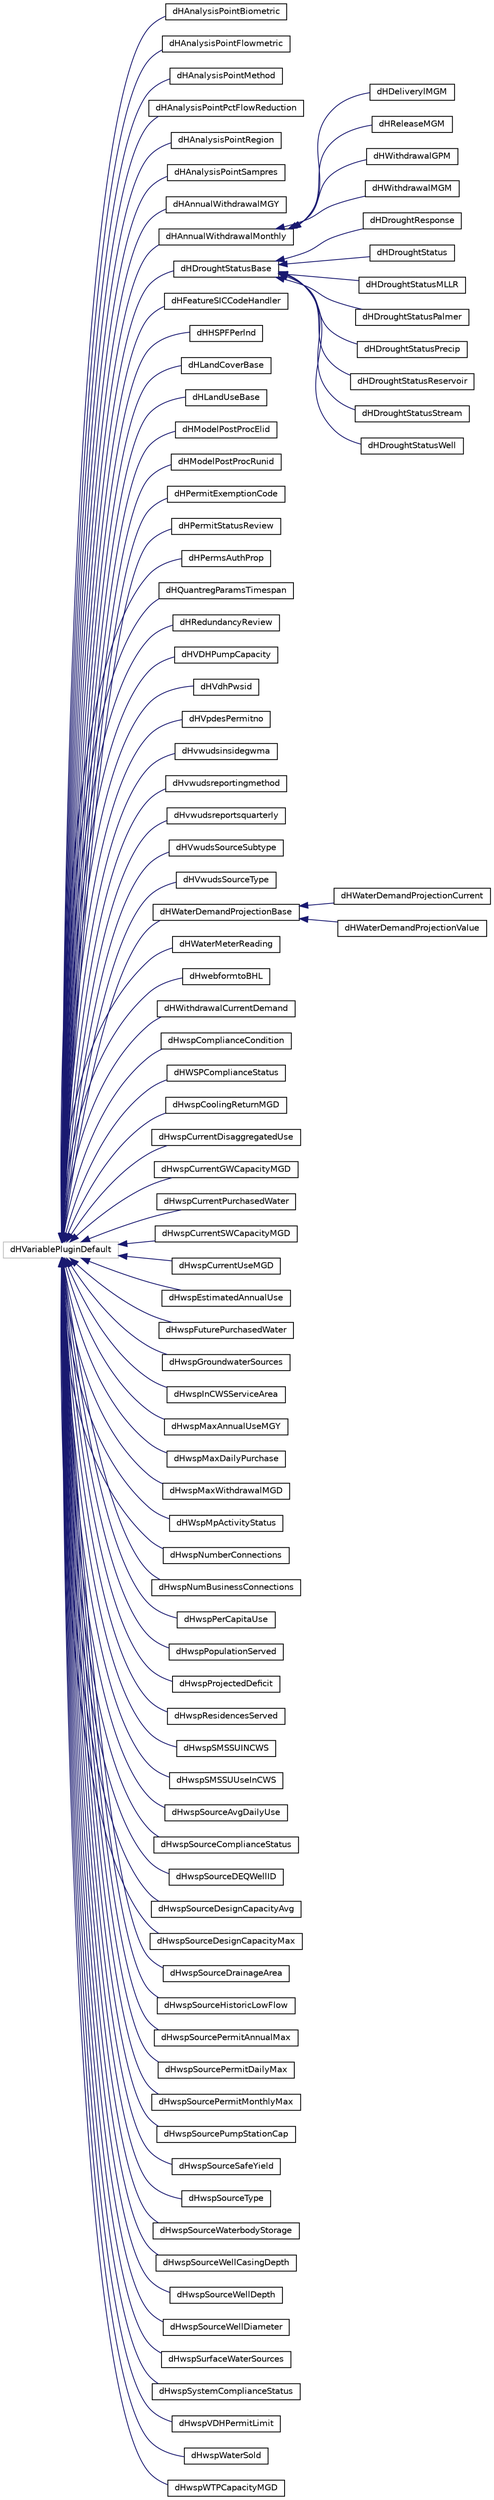 digraph "Graphical Class Hierarchy"
{
 // LATEX_PDF_SIZE
  edge [fontname="Helvetica",fontsize="10",labelfontname="Helvetica",labelfontsize="10"];
  node [fontname="Helvetica",fontsize="10",shape=record];
  rankdir="LR";
  Node14 [label="dHVariablePluginDefault",height=0.2,width=0.4,color="grey75", fillcolor="white", style="filled",tooltip=" "];
  Node14 -> Node0 [dir="back",color="midnightblue",fontsize="10",style="solid",fontname="Helvetica"];
  Node0 [label="dHAnalysisPointBiometric",height=0.2,width=0.4,color="black", fillcolor="white", style="filled",URL="$classdHAnalysisPointBiometric.html",tooltip=" "];
  Node14 -> Node16 [dir="back",color="midnightblue",fontsize="10",style="solid",fontname="Helvetica"];
  Node16 [label="dHAnalysisPointFlowmetric",height=0.2,width=0.4,color="black", fillcolor="white", style="filled",URL="$classdHAnalysisPointFlowmetric.html",tooltip=" "];
  Node14 -> Node17 [dir="back",color="midnightblue",fontsize="10",style="solid",fontname="Helvetica"];
  Node17 [label="dHAnalysisPointMethod",height=0.2,width=0.4,color="black", fillcolor="white", style="filled",URL="$classdHAnalysisPointMethod.html",tooltip=" "];
  Node14 -> Node18 [dir="back",color="midnightblue",fontsize="10",style="solid",fontname="Helvetica"];
  Node18 [label="dHAnalysisPointPctFlowReduction",height=0.2,width=0.4,color="black", fillcolor="white", style="filled",URL="$classdHAnalysisPointPctFlowReduction.html",tooltip=" "];
  Node14 -> Node19 [dir="back",color="midnightblue",fontsize="10",style="solid",fontname="Helvetica"];
  Node19 [label="dHAnalysisPointRegion",height=0.2,width=0.4,color="black", fillcolor="white", style="filled",URL="$classdHAnalysisPointRegion.html",tooltip=" "];
  Node14 -> Node20 [dir="back",color="midnightblue",fontsize="10",style="solid",fontname="Helvetica"];
  Node20 [label="dHAnalysisPointSampres",height=0.2,width=0.4,color="black", fillcolor="white", style="filled",URL="$classdHAnalysisPointSampres.html",tooltip=" "];
  Node14 -> Node21 [dir="back",color="midnightblue",fontsize="10",style="solid",fontname="Helvetica"];
  Node21 [label="dHAnnualWithdrawalMGY",height=0.2,width=0.4,color="black", fillcolor="white", style="filled",URL="$classdHAnnualWithdrawalMGY.html",tooltip=" "];
  Node14 -> Node22 [dir="back",color="midnightblue",fontsize="10",style="solid",fontname="Helvetica"];
  Node22 [label="dHAnnualWithdrawalMonthly",height=0.2,width=0.4,color="black", fillcolor="white", style="filled",URL="$classdHAnnualWithdrawalMonthly.html",tooltip=" "];
  Node22 -> Node23 [dir="back",color="midnightblue",fontsize="10",style="solid",fontname="Helvetica"];
  Node23 [label="dHDeliverylMGM",height=0.2,width=0.4,color="black", fillcolor="white", style="filled",URL="$classdHDeliverylMGM.html",tooltip=" "];
  Node22 -> Node24 [dir="back",color="midnightblue",fontsize="10",style="solid",fontname="Helvetica"];
  Node24 [label="dHReleaseMGM",height=0.2,width=0.4,color="black", fillcolor="white", style="filled",URL="$classdHReleaseMGM.html",tooltip=" "];
  Node22 -> Node25 [dir="back",color="midnightblue",fontsize="10",style="solid",fontname="Helvetica"];
  Node25 [label="dHWithdrawalGPM",height=0.2,width=0.4,color="black", fillcolor="white", style="filled",URL="$classdHWithdrawalGPM.html",tooltip=" "];
  Node22 -> Node26 [dir="back",color="midnightblue",fontsize="10",style="solid",fontname="Helvetica"];
  Node26 [label="dHWithdrawalMGM",height=0.2,width=0.4,color="black", fillcolor="white", style="filled",URL="$classdHWithdrawalMGM.html",tooltip=" "];
  Node14 -> Node27 [dir="back",color="midnightblue",fontsize="10",style="solid",fontname="Helvetica"];
  Node27 [label="dHDroughtStatusBase",height=0.2,width=0.4,color="black", fillcolor="white", style="filled",URL="$classdHDroughtStatusBase.html",tooltip=" "];
  Node27 -> Node28 [dir="back",color="midnightblue",fontsize="10",style="solid",fontname="Helvetica"];
  Node28 [label="dHDroughtResponse",height=0.2,width=0.4,color="black", fillcolor="white", style="filled",URL="$classdHDroughtResponse.html",tooltip=" "];
  Node27 -> Node29 [dir="back",color="midnightblue",fontsize="10",style="solid",fontname="Helvetica"];
  Node29 [label="dHDroughtStatus",height=0.2,width=0.4,color="black", fillcolor="white", style="filled",URL="$classdHDroughtStatus.html",tooltip=" "];
  Node27 -> Node30 [dir="back",color="midnightblue",fontsize="10",style="solid",fontname="Helvetica"];
  Node30 [label="dHDroughtStatusMLLR",height=0.2,width=0.4,color="black", fillcolor="white", style="filled",URL="$classdHDroughtStatusMLLR.html",tooltip=" "];
  Node27 -> Node31 [dir="back",color="midnightblue",fontsize="10",style="solid",fontname="Helvetica"];
  Node31 [label="dHDroughtStatusPalmer",height=0.2,width=0.4,color="black", fillcolor="white", style="filled",URL="$classdHDroughtStatusPalmer.html",tooltip=" "];
  Node27 -> Node32 [dir="back",color="midnightblue",fontsize="10",style="solid",fontname="Helvetica"];
  Node32 [label="dHDroughtStatusPrecip",height=0.2,width=0.4,color="black", fillcolor="white", style="filled",URL="$classdHDroughtStatusPrecip.html",tooltip=" "];
  Node27 -> Node33 [dir="back",color="midnightblue",fontsize="10",style="solid",fontname="Helvetica"];
  Node33 [label="dHDroughtStatusReservoir",height=0.2,width=0.4,color="black", fillcolor="white", style="filled",URL="$classdHDroughtStatusReservoir.html",tooltip=" "];
  Node27 -> Node34 [dir="back",color="midnightblue",fontsize="10",style="solid",fontname="Helvetica"];
  Node34 [label="dHDroughtStatusStream",height=0.2,width=0.4,color="black", fillcolor="white", style="filled",URL="$classdHDroughtStatusStream.html",tooltip=" "];
  Node27 -> Node35 [dir="back",color="midnightblue",fontsize="10",style="solid",fontname="Helvetica"];
  Node35 [label="dHDroughtStatusWell",height=0.2,width=0.4,color="black", fillcolor="white", style="filled",URL="$classdHDroughtStatusWell.html",tooltip=" "];
  Node14 -> Node36 [dir="back",color="midnightblue",fontsize="10",style="solid",fontname="Helvetica"];
  Node36 [label="dHFeatureSICCodeHandler",height=0.2,width=0.4,color="black", fillcolor="white", style="filled",URL="$classdHFeatureSICCodeHandler.html",tooltip=" "];
  Node14 -> Node37 [dir="back",color="midnightblue",fontsize="10",style="solid",fontname="Helvetica"];
  Node37 [label="dHHSPFPerlnd",height=0.2,width=0.4,color="black", fillcolor="white", style="filled",URL="$classdHHSPFPerlnd.html",tooltip=" "];
  Node14 -> Node38 [dir="back",color="midnightblue",fontsize="10",style="solid",fontname="Helvetica"];
  Node38 [label="dHLandCoverBase",height=0.2,width=0.4,color="black", fillcolor="white", style="filled",URL="$classdHLandCoverBase.html",tooltip=" "];
  Node14 -> Node39 [dir="back",color="midnightblue",fontsize="10",style="solid",fontname="Helvetica"];
  Node39 [label="dHLandUseBase",height=0.2,width=0.4,color="black", fillcolor="white", style="filled",URL="$classdHLandUseBase.html",tooltip=" "];
  Node14 -> Node40 [dir="back",color="midnightblue",fontsize="10",style="solid",fontname="Helvetica"];
  Node40 [label="dHModelPostProcElid",height=0.2,width=0.4,color="black", fillcolor="white", style="filled",URL="$classdHModelPostProcElid.html",tooltip=" "];
  Node14 -> Node41 [dir="back",color="midnightblue",fontsize="10",style="solid",fontname="Helvetica"];
  Node41 [label="dHModelPostProcRunid",height=0.2,width=0.4,color="black", fillcolor="white", style="filled",URL="$classdHModelPostProcRunid.html",tooltip=" "];
  Node14 -> Node42 [dir="back",color="midnightblue",fontsize="10",style="solid",fontname="Helvetica"];
  Node42 [label="dHPermitExemptionCode",height=0.2,width=0.4,color="black", fillcolor="white", style="filled",URL="$classdHPermitExemptionCode.html",tooltip=" "];
  Node14 -> Node43 [dir="back",color="midnightblue",fontsize="10",style="solid",fontname="Helvetica"];
  Node43 [label="dHPermitStatusReview",height=0.2,width=0.4,color="black", fillcolor="white", style="filled",URL="$classdHPermitStatusReview.html",tooltip=" "];
  Node14 -> Node44 [dir="back",color="midnightblue",fontsize="10",style="solid",fontname="Helvetica"];
  Node44 [label="dHPermsAuthProp",height=0.2,width=0.4,color="black", fillcolor="white", style="filled",URL="$classdHPermsAuthProp.html",tooltip=" "];
  Node14 -> Node45 [dir="back",color="midnightblue",fontsize="10",style="solid",fontname="Helvetica"];
  Node45 [label="dHQuantregParamsTimespan",height=0.2,width=0.4,color="black", fillcolor="white", style="filled",URL="$classdHQuantregParamsTimespan.html",tooltip=" "];
  Node14 -> Node46 [dir="back",color="midnightblue",fontsize="10",style="solid",fontname="Helvetica"];
  Node46 [label="dHRedundancyReview",height=0.2,width=0.4,color="black", fillcolor="white", style="filled",URL="$classdHRedundancyReview.html",tooltip=" "];
  Node14 -> Node47 [dir="back",color="midnightblue",fontsize="10",style="solid",fontname="Helvetica"];
  Node47 [label="dHVDHPumpCapacity",height=0.2,width=0.4,color="black", fillcolor="white", style="filled",URL="$classdHVDHPumpCapacity.html",tooltip=" "];
  Node14 -> Node48 [dir="back",color="midnightblue",fontsize="10",style="solid",fontname="Helvetica"];
  Node48 [label="dHVdhPwsid",height=0.2,width=0.4,color="black", fillcolor="white", style="filled",URL="$classdHVdhPwsid.html",tooltip=" "];
  Node14 -> Node49 [dir="back",color="midnightblue",fontsize="10",style="solid",fontname="Helvetica"];
  Node49 [label="dHVpdesPermitno",height=0.2,width=0.4,color="black", fillcolor="white", style="filled",URL="$classdHVpdesPermitno.html",tooltip=" "];
  Node14 -> Node50 [dir="back",color="midnightblue",fontsize="10",style="solid",fontname="Helvetica"];
  Node50 [label="dHvwudsinsidegwma",height=0.2,width=0.4,color="black", fillcolor="white", style="filled",URL="$classdHvwudsinsidegwma.html",tooltip=" "];
  Node14 -> Node51 [dir="back",color="midnightblue",fontsize="10",style="solid",fontname="Helvetica"];
  Node51 [label="dHvwudsreportingmethod",height=0.2,width=0.4,color="black", fillcolor="white", style="filled",URL="$classdHvwudsreportingmethod.html",tooltip=" "];
  Node14 -> Node52 [dir="back",color="midnightblue",fontsize="10",style="solid",fontname="Helvetica"];
  Node52 [label="dHvwudsreportsquarterly",height=0.2,width=0.4,color="black", fillcolor="white", style="filled",URL="$classdHvwudsreportsquarterly.html",tooltip=" "];
  Node14 -> Node53 [dir="back",color="midnightblue",fontsize="10",style="solid",fontname="Helvetica"];
  Node53 [label="dHVwudsSourceSubtype",height=0.2,width=0.4,color="black", fillcolor="white", style="filled",URL="$classdHVwudsSourceSubtype.html",tooltip=" "];
  Node14 -> Node54 [dir="back",color="midnightblue",fontsize="10",style="solid",fontname="Helvetica"];
  Node54 [label="dHVwudsSourceType",height=0.2,width=0.4,color="black", fillcolor="white", style="filled",URL="$classdHVwudsSourceType.html",tooltip=" "];
  Node14 -> Node55 [dir="back",color="midnightblue",fontsize="10",style="solid",fontname="Helvetica"];
  Node55 [label="dHWaterDemandProjectionBase",height=0.2,width=0.4,color="black", fillcolor="white", style="filled",URL="$classdHWaterDemandProjectionBase.html",tooltip=" "];
  Node55 -> Node56 [dir="back",color="midnightblue",fontsize="10",style="solid",fontname="Helvetica"];
  Node56 [label="dHWaterDemandProjectionCurrent",height=0.2,width=0.4,color="black", fillcolor="white", style="filled",URL="$classdHWaterDemandProjectionCurrent.html",tooltip=" "];
  Node55 -> Node57 [dir="back",color="midnightblue",fontsize="10",style="solid",fontname="Helvetica"];
  Node57 [label="dHWaterDemandProjectionValue",height=0.2,width=0.4,color="black", fillcolor="white", style="filled",URL="$classdHWaterDemandProjectionValue.html",tooltip=" "];
  Node14 -> Node58 [dir="back",color="midnightblue",fontsize="10",style="solid",fontname="Helvetica"];
  Node58 [label="dHWaterMeterReading",height=0.2,width=0.4,color="black", fillcolor="white", style="filled",URL="$classdHWaterMeterReading.html",tooltip=" "];
  Node14 -> Node59 [dir="back",color="midnightblue",fontsize="10",style="solid",fontname="Helvetica"];
  Node59 [label="dHwebformtoBHL",height=0.2,width=0.4,color="black", fillcolor="white", style="filled",URL="$classdHwebformtoBHL.html",tooltip=" "];
  Node14 -> Node60 [dir="back",color="midnightblue",fontsize="10",style="solid",fontname="Helvetica"];
  Node60 [label="dHWithdrawalCurrentDemand",height=0.2,width=0.4,color="black", fillcolor="white", style="filled",URL="$classdHWithdrawalCurrentDemand.html",tooltip=" "];
  Node14 -> Node61 [dir="back",color="midnightblue",fontsize="10",style="solid",fontname="Helvetica"];
  Node61 [label="dHwspComplianceCondition",height=0.2,width=0.4,color="black", fillcolor="white", style="filled",URL="$classdHwspComplianceCondition.html",tooltip=" "];
  Node14 -> Node62 [dir="back",color="midnightblue",fontsize="10",style="solid",fontname="Helvetica"];
  Node62 [label="dHWSPComplianceStatus",height=0.2,width=0.4,color="black", fillcolor="white", style="filled",URL="$classdHWSPComplianceStatus.html",tooltip=" "];
  Node14 -> Node63 [dir="back",color="midnightblue",fontsize="10",style="solid",fontname="Helvetica"];
  Node63 [label="dHwspCoolingReturnMGD",height=0.2,width=0.4,color="black", fillcolor="white", style="filled",URL="$classdHwspCoolingReturnMGD.html",tooltip=" "];
  Node14 -> Node64 [dir="back",color="midnightblue",fontsize="10",style="solid",fontname="Helvetica"];
  Node64 [label="dHwspCurrentDisaggregatedUse",height=0.2,width=0.4,color="black", fillcolor="white", style="filled",URL="$classdHwspCurrentDisaggregatedUse.html",tooltip=" "];
  Node14 -> Node65 [dir="back",color="midnightblue",fontsize="10",style="solid",fontname="Helvetica"];
  Node65 [label="dHwspCurrentGWCapacityMGD",height=0.2,width=0.4,color="black", fillcolor="white", style="filled",URL="$classdHwspCurrentGWCapacityMGD.html",tooltip=" "];
  Node14 -> Node66 [dir="back",color="midnightblue",fontsize="10",style="solid",fontname="Helvetica"];
  Node66 [label="dHwspCurrentPurchasedWater",height=0.2,width=0.4,color="black", fillcolor="white", style="filled",URL="$classdHwspCurrentPurchasedWater.html",tooltip=" "];
  Node14 -> Node67 [dir="back",color="midnightblue",fontsize="10",style="solid",fontname="Helvetica"];
  Node67 [label="dHwspCurrentSWCapacityMGD",height=0.2,width=0.4,color="black", fillcolor="white", style="filled",URL="$classdHwspCurrentSWCapacityMGD.html",tooltip=" "];
  Node14 -> Node68 [dir="back",color="midnightblue",fontsize="10",style="solid",fontname="Helvetica"];
  Node68 [label="dHwspCurrentUseMGD",height=0.2,width=0.4,color="black", fillcolor="white", style="filled",URL="$classdHwspCurrentUseMGD.html",tooltip=" "];
  Node14 -> Node69 [dir="back",color="midnightblue",fontsize="10",style="solid",fontname="Helvetica"];
  Node69 [label="dHwspEstimatedAnnualUse",height=0.2,width=0.4,color="black", fillcolor="white", style="filled",URL="$classdHwspEstimatedAnnualUse.html",tooltip=" "];
  Node14 -> Node70 [dir="back",color="midnightblue",fontsize="10",style="solid",fontname="Helvetica"];
  Node70 [label="dHwspFuturePurchasedWater",height=0.2,width=0.4,color="black", fillcolor="white", style="filled",URL="$classdHwspFuturePurchasedWater.html",tooltip=" "];
  Node14 -> Node71 [dir="back",color="midnightblue",fontsize="10",style="solid",fontname="Helvetica"];
  Node71 [label="dHwspGroundwaterSources",height=0.2,width=0.4,color="black", fillcolor="white", style="filled",URL="$classdHwspGroundwaterSources.html",tooltip=" "];
  Node14 -> Node72 [dir="back",color="midnightblue",fontsize="10",style="solid",fontname="Helvetica"];
  Node72 [label="dHwspInCWSServiceArea",height=0.2,width=0.4,color="black", fillcolor="white", style="filled",URL="$classdHwspInCWSServiceArea.html",tooltip=" "];
  Node14 -> Node73 [dir="back",color="midnightblue",fontsize="10",style="solid",fontname="Helvetica"];
  Node73 [label="dHwspMaxAnnualUseMGY",height=0.2,width=0.4,color="black", fillcolor="white", style="filled",URL="$classdHwspMaxAnnualUseMGY.html",tooltip=" "];
  Node14 -> Node74 [dir="back",color="midnightblue",fontsize="10",style="solid",fontname="Helvetica"];
  Node74 [label="dHwspMaxDailyPurchase",height=0.2,width=0.4,color="black", fillcolor="white", style="filled",URL="$classdHwspMaxDailyPurchase.html",tooltip=" "];
  Node14 -> Node75 [dir="back",color="midnightblue",fontsize="10",style="solid",fontname="Helvetica"];
  Node75 [label="dHwspMaxWithdrawalMGD",height=0.2,width=0.4,color="black", fillcolor="white", style="filled",URL="$classdHwspMaxWithdrawalMGD.html",tooltip=" "];
  Node14 -> Node76 [dir="back",color="midnightblue",fontsize="10",style="solid",fontname="Helvetica"];
  Node76 [label="dHWspMpActivityStatus",height=0.2,width=0.4,color="black", fillcolor="white", style="filled",URL="$classdHWspMpActivityStatus.html",tooltip=" "];
  Node14 -> Node77 [dir="back",color="midnightblue",fontsize="10",style="solid",fontname="Helvetica"];
  Node77 [label="dHwspNumberConnections",height=0.2,width=0.4,color="black", fillcolor="white", style="filled",URL="$classdHwspNumberConnections.html",tooltip=" "];
  Node14 -> Node78 [dir="back",color="midnightblue",fontsize="10",style="solid",fontname="Helvetica"];
  Node78 [label="dHwspNumBusinessConnections",height=0.2,width=0.4,color="black", fillcolor="white", style="filled",URL="$classdHwspNumBusinessConnections.html",tooltip=" "];
  Node14 -> Node79 [dir="back",color="midnightblue",fontsize="10",style="solid",fontname="Helvetica"];
  Node79 [label="dHwspPerCapitaUse",height=0.2,width=0.4,color="black", fillcolor="white", style="filled",URL="$classdHwspPerCapitaUse.html",tooltip=" "];
  Node14 -> Node80 [dir="back",color="midnightblue",fontsize="10",style="solid",fontname="Helvetica"];
  Node80 [label="dHwspPopulationServed",height=0.2,width=0.4,color="black", fillcolor="white", style="filled",URL="$classdHwspPopulationServed.html",tooltip=" "];
  Node14 -> Node81 [dir="back",color="midnightblue",fontsize="10",style="solid",fontname="Helvetica"];
  Node81 [label="dHwspProjectedDeficit",height=0.2,width=0.4,color="black", fillcolor="white", style="filled",URL="$classdHwspProjectedDeficit.html",tooltip=" "];
  Node14 -> Node82 [dir="back",color="midnightblue",fontsize="10",style="solid",fontname="Helvetica"];
  Node82 [label="dHwspResidencesServed",height=0.2,width=0.4,color="black", fillcolor="white", style="filled",URL="$classdHwspResidencesServed.html",tooltip=" "];
  Node14 -> Node83 [dir="back",color="midnightblue",fontsize="10",style="solid",fontname="Helvetica"];
  Node83 [label="dHwspSMSSUINCWS",height=0.2,width=0.4,color="black", fillcolor="white", style="filled",URL="$classdHwspSMSSUINCWS.html",tooltip=" "];
  Node14 -> Node84 [dir="back",color="midnightblue",fontsize="10",style="solid",fontname="Helvetica"];
  Node84 [label="dHwspSMSSUUseInCWS",height=0.2,width=0.4,color="black", fillcolor="white", style="filled",URL="$classdHwspSMSSUUseInCWS.html",tooltip=" "];
  Node14 -> Node85 [dir="back",color="midnightblue",fontsize="10",style="solid",fontname="Helvetica"];
  Node85 [label="dHwspSourceAvgDailyUse",height=0.2,width=0.4,color="black", fillcolor="white", style="filled",URL="$classdHwspSourceAvgDailyUse.html",tooltip=" "];
  Node14 -> Node86 [dir="back",color="midnightblue",fontsize="10",style="solid",fontname="Helvetica"];
  Node86 [label="dHwspSourceComplianceStatus",height=0.2,width=0.4,color="black", fillcolor="white", style="filled",URL="$classdHwspSourceComplianceStatus.html",tooltip=" "];
  Node14 -> Node87 [dir="back",color="midnightblue",fontsize="10",style="solid",fontname="Helvetica"];
  Node87 [label="dHwspSourceDEQWellID",height=0.2,width=0.4,color="black", fillcolor="white", style="filled",URL="$classdHwspSourceDEQWellID.html",tooltip=" "];
  Node14 -> Node88 [dir="back",color="midnightblue",fontsize="10",style="solid",fontname="Helvetica"];
  Node88 [label="dHwspSourceDesignCapacityAvg",height=0.2,width=0.4,color="black", fillcolor="white", style="filled",URL="$classdHwspSourceDesignCapacityAvg.html",tooltip=" "];
  Node14 -> Node89 [dir="back",color="midnightblue",fontsize="10",style="solid",fontname="Helvetica"];
  Node89 [label="dHwspSourceDesignCapacityMax",height=0.2,width=0.4,color="black", fillcolor="white", style="filled",URL="$classdHwspSourceDesignCapacityMax.html",tooltip=" "];
  Node14 -> Node90 [dir="back",color="midnightblue",fontsize="10",style="solid",fontname="Helvetica"];
  Node90 [label="dHwspSourceDrainageArea",height=0.2,width=0.4,color="black", fillcolor="white", style="filled",URL="$classdHwspSourceDrainageArea.html",tooltip=" "];
  Node14 -> Node91 [dir="back",color="midnightblue",fontsize="10",style="solid",fontname="Helvetica"];
  Node91 [label="dHwspSourceHistoricLowFlow",height=0.2,width=0.4,color="black", fillcolor="white", style="filled",URL="$classdHwspSourceHistoricLowFlow.html",tooltip=" "];
  Node14 -> Node92 [dir="back",color="midnightblue",fontsize="10",style="solid",fontname="Helvetica"];
  Node92 [label="dHwspSourcePermitAnnualMax",height=0.2,width=0.4,color="black", fillcolor="white", style="filled",URL="$classdHwspSourcePermitAnnualMax.html",tooltip=" "];
  Node14 -> Node93 [dir="back",color="midnightblue",fontsize="10",style="solid",fontname="Helvetica"];
  Node93 [label="dHwspSourcePermitDailyMax",height=0.2,width=0.4,color="black", fillcolor="white", style="filled",URL="$classdHwspSourcePermitDailyMax.html",tooltip=" "];
  Node14 -> Node94 [dir="back",color="midnightblue",fontsize="10",style="solid",fontname="Helvetica"];
  Node94 [label="dHwspSourcePermitMonthlyMax",height=0.2,width=0.4,color="black", fillcolor="white", style="filled",URL="$classdHwspSourcePermitMonthlyMax.html",tooltip=" "];
  Node14 -> Node95 [dir="back",color="midnightblue",fontsize="10",style="solid",fontname="Helvetica"];
  Node95 [label="dHwspSourcePumpStationCap",height=0.2,width=0.4,color="black", fillcolor="white", style="filled",URL="$classdHwspSourcePumpStationCap.html",tooltip=" "];
  Node14 -> Node96 [dir="back",color="midnightblue",fontsize="10",style="solid",fontname="Helvetica"];
  Node96 [label="dHwspSourceSafeYield",height=0.2,width=0.4,color="black", fillcolor="white", style="filled",URL="$classdHwspSourceSafeYield.html",tooltip=" "];
  Node14 -> Node97 [dir="back",color="midnightblue",fontsize="10",style="solid",fontname="Helvetica"];
  Node97 [label="dHwspSourceType",height=0.2,width=0.4,color="black", fillcolor="white", style="filled",URL="$classdHwspSourceType.html",tooltip=" "];
  Node14 -> Node98 [dir="back",color="midnightblue",fontsize="10",style="solid",fontname="Helvetica"];
  Node98 [label="dHwspSourceWaterbodyStorage",height=0.2,width=0.4,color="black", fillcolor="white", style="filled",URL="$classdHwspSourceWaterbodyStorage.html",tooltip=" "];
  Node14 -> Node99 [dir="back",color="midnightblue",fontsize="10",style="solid",fontname="Helvetica"];
  Node99 [label="dHwspSourceWellCasingDepth",height=0.2,width=0.4,color="black", fillcolor="white", style="filled",URL="$classdHwspSourceWellCasingDepth.html",tooltip=" "];
  Node14 -> Node100 [dir="back",color="midnightblue",fontsize="10",style="solid",fontname="Helvetica"];
  Node100 [label="dHwspSourceWellDepth",height=0.2,width=0.4,color="black", fillcolor="white", style="filled",URL="$classdHwspSourceWellDepth.html",tooltip=" "];
  Node14 -> Node101 [dir="back",color="midnightblue",fontsize="10",style="solid",fontname="Helvetica"];
  Node101 [label="dHwspSourceWellDiameter",height=0.2,width=0.4,color="black", fillcolor="white", style="filled",URL="$classdHwspSourceWellDiameter.html",tooltip=" "];
  Node14 -> Node102 [dir="back",color="midnightblue",fontsize="10",style="solid",fontname="Helvetica"];
  Node102 [label="dHwspSurfaceWaterSources",height=0.2,width=0.4,color="black", fillcolor="white", style="filled",URL="$classdHwspSurfaceWaterSources.html",tooltip=" "];
  Node14 -> Node103 [dir="back",color="midnightblue",fontsize="10",style="solid",fontname="Helvetica"];
  Node103 [label="dHwspSystemComplianceStatus",height=0.2,width=0.4,color="black", fillcolor="white", style="filled",URL="$classdHwspSystemComplianceStatus.html",tooltip=" "];
  Node14 -> Node104 [dir="back",color="midnightblue",fontsize="10",style="solid",fontname="Helvetica"];
  Node104 [label="dHwspVDHPermitLimit",height=0.2,width=0.4,color="black", fillcolor="white", style="filled",URL="$classdHwspVDHPermitLimit.html",tooltip=" "];
  Node14 -> Node105 [dir="back",color="midnightblue",fontsize="10",style="solid",fontname="Helvetica"];
  Node105 [label="dHwspWaterSold",height=0.2,width=0.4,color="black", fillcolor="white", style="filled",URL="$classdHwspWaterSold.html",tooltip=" "];
  Node14 -> Node106 [dir="back",color="midnightblue",fontsize="10",style="solid",fontname="Helvetica"];
  Node106 [label="dHwspWTPCapacityMGD",height=0.2,width=0.4,color="black", fillcolor="white", style="filled",URL="$classdHwspWTPCapacityMGD.html",tooltip=" "];
}
